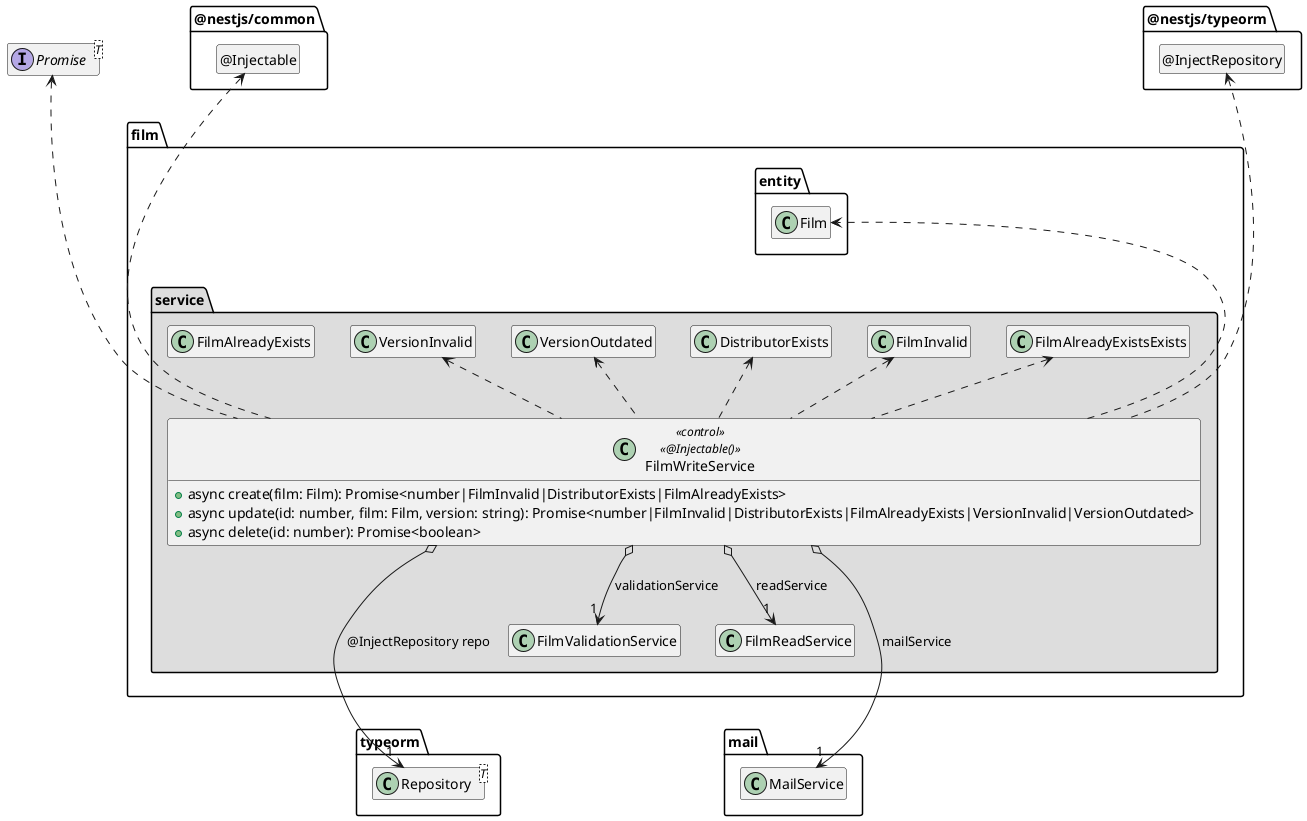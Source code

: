 ' Preview durch <Alt>d

@startuml Anwendungskern

interface Promise<T>

package @nestjs/common {
  class "@Injectable" as Injectable
  hide Injectable circle
}

package typeorm {
  class Repository<T>
}

package @nestjs/typeorm {
  class "@InjectRepository" as InjectRepository
  hide InjectRepository circle
}

package mail {
  class MailService
}

package film {
  package entity {
    class Film
  }

  package service #DDDDDD {
    class FilmInvalid
    class DistributorExists
    class FilmAlreadyExists
    class VersionInvalid
    class VersionOutdated

    class FilmWriteService << control >> <<@Injectable()>> {
      + async create(film: Film): Promise<number|FilmInvalid|DistributorExists|FilmAlreadyExists>
      + async update(id: number, film: Film, version: string): Promise<number|FilmInvalid|DistributorExists|FilmAlreadyExists|VersionInvalid|VersionOutdated>
      + async delete(id: number): Promise<boolean>
    }

    FilmWriteService o--> "1" FilmValidationService: validationService
    FilmWriteService o--> "1" FilmReadService: readService
    FilmWriteService o--> "1" Repository: @InjectRepository repo
    FilmWriteService o--> "1" MailService: mailService

    FilmWriteService .up.> Injectable
    FilmWriteService .up.> InjectRepository

    FilmWriteService .up.> Promise
    FilmWriteService ..> Film
    FilmWriteService .up.> FilmInvalid
    FilmWriteService .up.> DistributorExists
    FilmWriteService .up.> FilmAlreadyExistsExists
    FilmWriteService .up.> VersionInvalid
    FilmWriteService .up.> VersionOutdated

    FilmInvalid .up[hidden].> Film
    Film .up[hidden].> Promise
    Film .up[hidden].> Injectable
    Film .up[hidden].> InjectRepository
    DistributorExists .up[hidden].> Film
    FilmValidationService .[hidden].> Repository
    FilmValidationService .[hidden].> MailService
  }
}

hide empty members



@enduml
